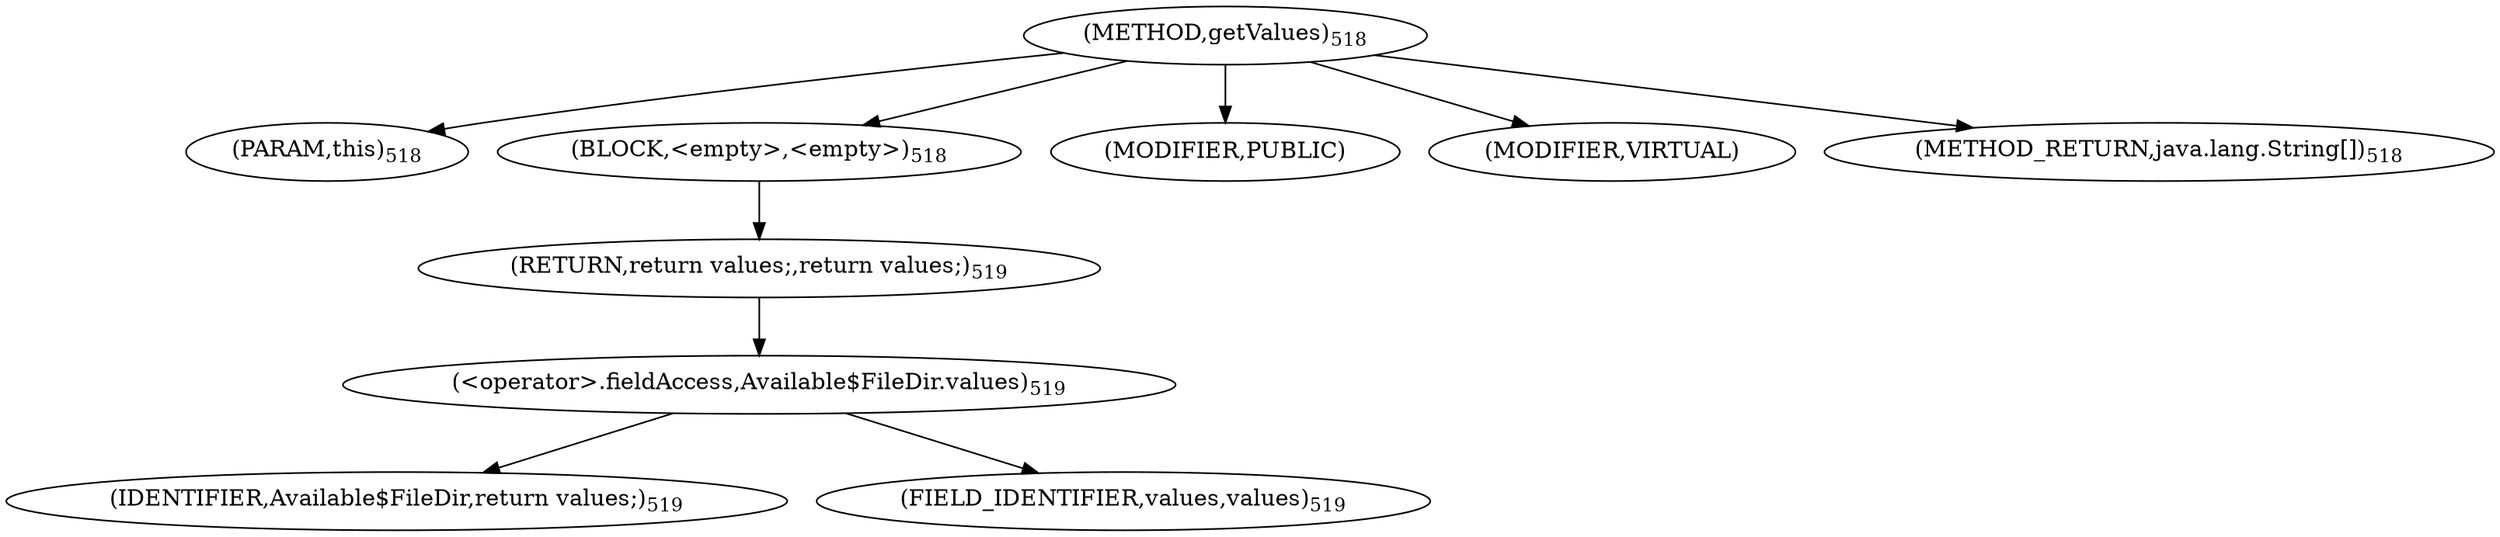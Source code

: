 digraph "getValues" {  
"1161" [label = <(METHOD,getValues)<SUB>518</SUB>> ]
"1162" [label = <(PARAM,this)<SUB>518</SUB>> ]
"1163" [label = <(BLOCK,&lt;empty&gt;,&lt;empty&gt;)<SUB>518</SUB>> ]
"1164" [label = <(RETURN,return values;,return values;)<SUB>519</SUB>> ]
"1165" [label = <(&lt;operator&gt;.fieldAccess,Available$FileDir.values)<SUB>519</SUB>> ]
"1166" [label = <(IDENTIFIER,Available$FileDir,return values;)<SUB>519</SUB>> ]
"1167" [label = <(FIELD_IDENTIFIER,values,values)<SUB>519</SUB>> ]
"1168" [label = <(MODIFIER,PUBLIC)> ]
"1169" [label = <(MODIFIER,VIRTUAL)> ]
"1170" [label = <(METHOD_RETURN,java.lang.String[])<SUB>518</SUB>> ]
  "1161" -> "1162" 
  "1161" -> "1163" 
  "1161" -> "1168" 
  "1161" -> "1169" 
  "1161" -> "1170" 
  "1163" -> "1164" 
  "1164" -> "1165" 
  "1165" -> "1166" 
  "1165" -> "1167" 
}
